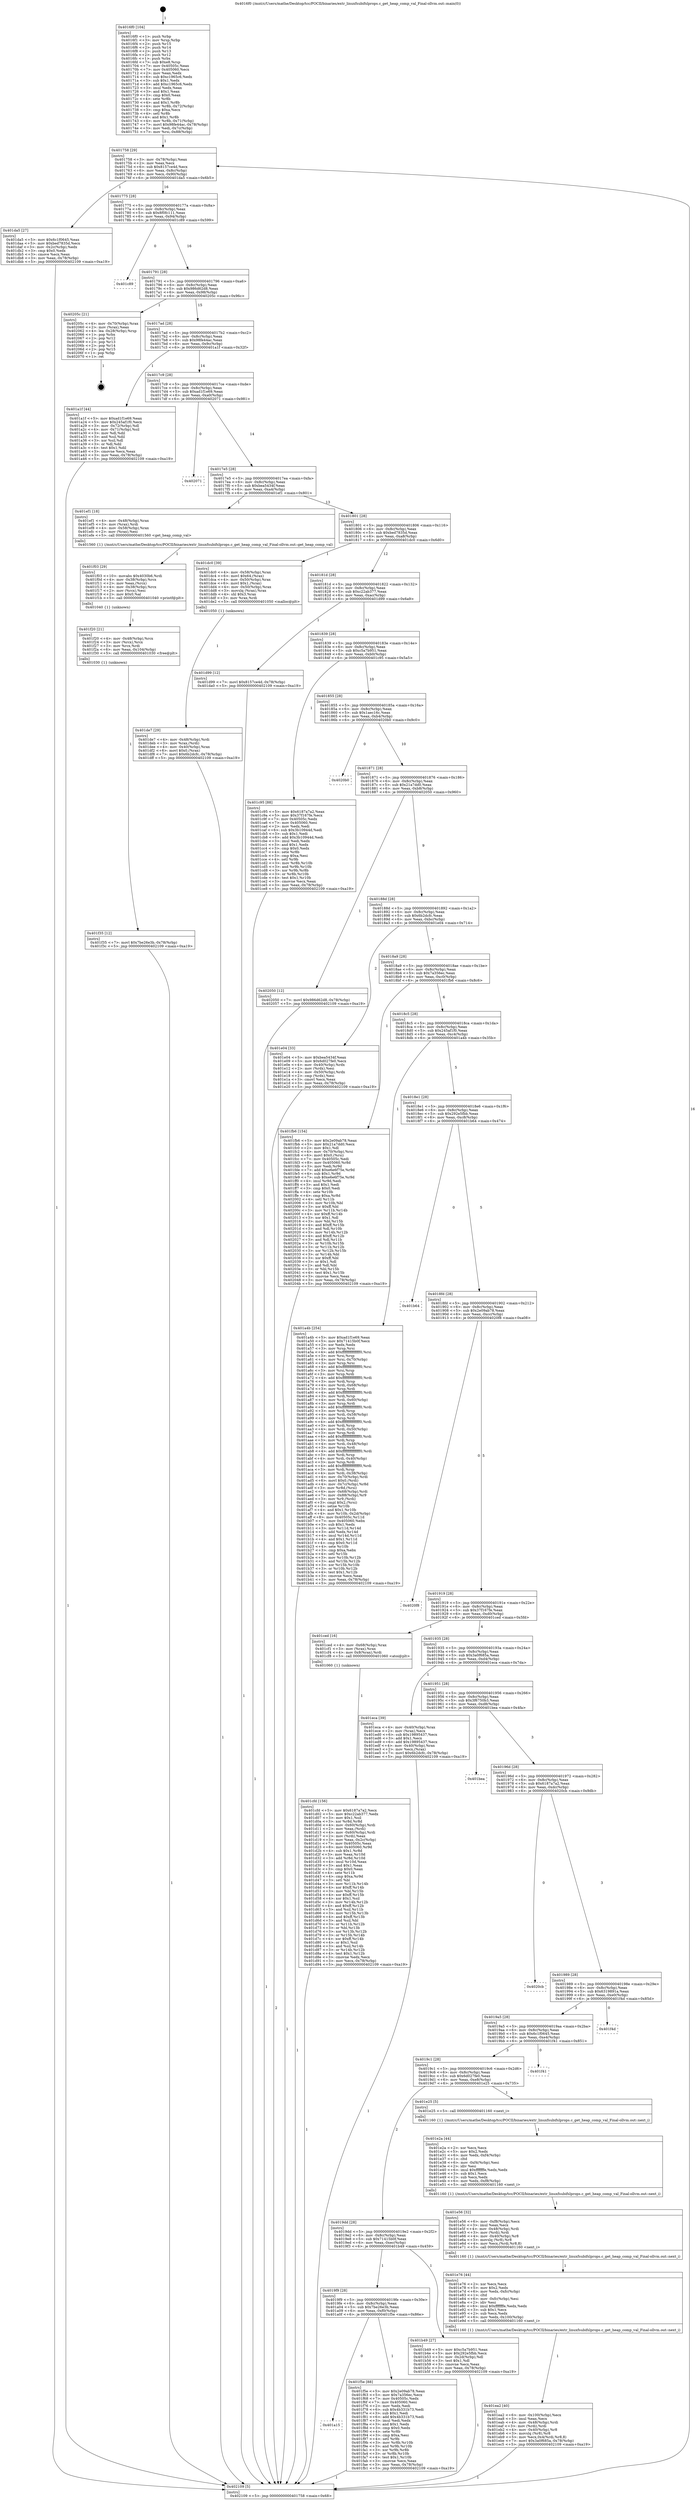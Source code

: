 digraph "0x4016f0" {
  label = "0x4016f0 (/mnt/c/Users/mathe/Desktop/tcc/POCII/binaries/extr_linuxfsubifslprops.c_get_heap_comp_val_Final-ollvm.out::main(0))"
  labelloc = "t"
  node[shape=record]

  Entry [label="",width=0.3,height=0.3,shape=circle,fillcolor=black,style=filled]
  "0x401758" [label="{
     0x401758 [29]\l
     | [instrs]\l
     &nbsp;&nbsp;0x401758 \<+3\>: mov -0x78(%rbp),%eax\l
     &nbsp;&nbsp;0x40175b \<+2\>: mov %eax,%ecx\l
     &nbsp;&nbsp;0x40175d \<+6\>: sub $0x8157ce4d,%ecx\l
     &nbsp;&nbsp;0x401763 \<+6\>: mov %eax,-0x8c(%rbp)\l
     &nbsp;&nbsp;0x401769 \<+6\>: mov %ecx,-0x90(%rbp)\l
     &nbsp;&nbsp;0x40176f \<+6\>: je 0000000000401da5 \<main+0x6b5\>\l
  }"]
  "0x401da5" [label="{
     0x401da5 [27]\l
     | [instrs]\l
     &nbsp;&nbsp;0x401da5 \<+5\>: mov $0x6c1f0645,%eax\l
     &nbsp;&nbsp;0x401daa \<+5\>: mov $0xbed7835d,%ecx\l
     &nbsp;&nbsp;0x401daf \<+3\>: mov -0x2c(%rbp),%edx\l
     &nbsp;&nbsp;0x401db2 \<+3\>: cmp $0x0,%edx\l
     &nbsp;&nbsp;0x401db5 \<+3\>: cmove %ecx,%eax\l
     &nbsp;&nbsp;0x401db8 \<+3\>: mov %eax,-0x78(%rbp)\l
     &nbsp;&nbsp;0x401dbb \<+5\>: jmp 0000000000402109 \<main+0xa19\>\l
  }"]
  "0x401775" [label="{
     0x401775 [28]\l
     | [instrs]\l
     &nbsp;&nbsp;0x401775 \<+5\>: jmp 000000000040177a \<main+0x8a\>\l
     &nbsp;&nbsp;0x40177a \<+6\>: mov -0x8c(%rbp),%eax\l
     &nbsp;&nbsp;0x401780 \<+5\>: sub $0x8f0fc111,%eax\l
     &nbsp;&nbsp;0x401785 \<+6\>: mov %eax,-0x94(%rbp)\l
     &nbsp;&nbsp;0x40178b \<+6\>: je 0000000000401c89 \<main+0x599\>\l
  }"]
  Exit [label="",width=0.3,height=0.3,shape=circle,fillcolor=black,style=filled,peripheries=2]
  "0x401c89" [label="{
     0x401c89\l
  }", style=dashed]
  "0x401791" [label="{
     0x401791 [28]\l
     | [instrs]\l
     &nbsp;&nbsp;0x401791 \<+5\>: jmp 0000000000401796 \<main+0xa6\>\l
     &nbsp;&nbsp;0x401796 \<+6\>: mov -0x8c(%rbp),%eax\l
     &nbsp;&nbsp;0x40179c \<+5\>: sub $0x986d62d8,%eax\l
     &nbsp;&nbsp;0x4017a1 \<+6\>: mov %eax,-0x98(%rbp)\l
     &nbsp;&nbsp;0x4017a7 \<+6\>: je 000000000040205c \<main+0x96c\>\l
  }"]
  "0x401a15" [label="{
     0x401a15\l
  }", style=dashed]
  "0x40205c" [label="{
     0x40205c [21]\l
     | [instrs]\l
     &nbsp;&nbsp;0x40205c \<+4\>: mov -0x70(%rbp),%rax\l
     &nbsp;&nbsp;0x402060 \<+2\>: mov (%rax),%eax\l
     &nbsp;&nbsp;0x402062 \<+4\>: lea -0x28(%rbp),%rsp\l
     &nbsp;&nbsp;0x402066 \<+1\>: pop %rbx\l
     &nbsp;&nbsp;0x402067 \<+2\>: pop %r12\l
     &nbsp;&nbsp;0x402069 \<+2\>: pop %r13\l
     &nbsp;&nbsp;0x40206b \<+2\>: pop %r14\l
     &nbsp;&nbsp;0x40206d \<+2\>: pop %r15\l
     &nbsp;&nbsp;0x40206f \<+1\>: pop %rbp\l
     &nbsp;&nbsp;0x402070 \<+1\>: ret\l
  }"]
  "0x4017ad" [label="{
     0x4017ad [28]\l
     | [instrs]\l
     &nbsp;&nbsp;0x4017ad \<+5\>: jmp 00000000004017b2 \<main+0xc2\>\l
     &nbsp;&nbsp;0x4017b2 \<+6\>: mov -0x8c(%rbp),%eax\l
     &nbsp;&nbsp;0x4017b8 \<+5\>: sub $0x98fe44ac,%eax\l
     &nbsp;&nbsp;0x4017bd \<+6\>: mov %eax,-0x9c(%rbp)\l
     &nbsp;&nbsp;0x4017c3 \<+6\>: je 0000000000401a1f \<main+0x32f\>\l
  }"]
  "0x401f5e" [label="{
     0x401f5e [88]\l
     | [instrs]\l
     &nbsp;&nbsp;0x401f5e \<+5\>: mov $0x2e09ab78,%eax\l
     &nbsp;&nbsp;0x401f63 \<+5\>: mov $0x7a356ec,%ecx\l
     &nbsp;&nbsp;0x401f68 \<+7\>: mov 0x40505c,%edx\l
     &nbsp;&nbsp;0x401f6f \<+7\>: mov 0x405060,%esi\l
     &nbsp;&nbsp;0x401f76 \<+2\>: mov %edx,%edi\l
     &nbsp;&nbsp;0x401f78 \<+6\>: sub $0x4b331b73,%edi\l
     &nbsp;&nbsp;0x401f7e \<+3\>: sub $0x1,%edi\l
     &nbsp;&nbsp;0x401f81 \<+6\>: add $0x4b331b73,%edi\l
     &nbsp;&nbsp;0x401f87 \<+3\>: imul %edi,%edx\l
     &nbsp;&nbsp;0x401f8a \<+3\>: and $0x1,%edx\l
     &nbsp;&nbsp;0x401f8d \<+3\>: cmp $0x0,%edx\l
     &nbsp;&nbsp;0x401f90 \<+4\>: sete %r8b\l
     &nbsp;&nbsp;0x401f94 \<+3\>: cmp $0xa,%esi\l
     &nbsp;&nbsp;0x401f97 \<+4\>: setl %r9b\l
     &nbsp;&nbsp;0x401f9b \<+3\>: mov %r8b,%r10b\l
     &nbsp;&nbsp;0x401f9e \<+3\>: and %r9b,%r10b\l
     &nbsp;&nbsp;0x401fa1 \<+3\>: xor %r9b,%r8b\l
     &nbsp;&nbsp;0x401fa4 \<+3\>: or %r8b,%r10b\l
     &nbsp;&nbsp;0x401fa7 \<+4\>: test $0x1,%r10b\l
     &nbsp;&nbsp;0x401fab \<+3\>: cmovne %ecx,%eax\l
     &nbsp;&nbsp;0x401fae \<+3\>: mov %eax,-0x78(%rbp)\l
     &nbsp;&nbsp;0x401fb1 \<+5\>: jmp 0000000000402109 \<main+0xa19\>\l
  }"]
  "0x401a1f" [label="{
     0x401a1f [44]\l
     | [instrs]\l
     &nbsp;&nbsp;0x401a1f \<+5\>: mov $0xad1f1e69,%eax\l
     &nbsp;&nbsp;0x401a24 \<+5\>: mov $0x245af1f0,%ecx\l
     &nbsp;&nbsp;0x401a29 \<+3\>: mov -0x72(%rbp),%dl\l
     &nbsp;&nbsp;0x401a2c \<+4\>: mov -0x71(%rbp),%sil\l
     &nbsp;&nbsp;0x401a30 \<+3\>: mov %dl,%dil\l
     &nbsp;&nbsp;0x401a33 \<+3\>: and %sil,%dil\l
     &nbsp;&nbsp;0x401a36 \<+3\>: xor %sil,%dl\l
     &nbsp;&nbsp;0x401a39 \<+3\>: or %dl,%dil\l
     &nbsp;&nbsp;0x401a3c \<+4\>: test $0x1,%dil\l
     &nbsp;&nbsp;0x401a40 \<+3\>: cmovne %ecx,%eax\l
     &nbsp;&nbsp;0x401a43 \<+3\>: mov %eax,-0x78(%rbp)\l
     &nbsp;&nbsp;0x401a46 \<+5\>: jmp 0000000000402109 \<main+0xa19\>\l
  }"]
  "0x4017c9" [label="{
     0x4017c9 [28]\l
     | [instrs]\l
     &nbsp;&nbsp;0x4017c9 \<+5\>: jmp 00000000004017ce \<main+0xde\>\l
     &nbsp;&nbsp;0x4017ce \<+6\>: mov -0x8c(%rbp),%eax\l
     &nbsp;&nbsp;0x4017d4 \<+5\>: sub $0xad1f1e69,%eax\l
     &nbsp;&nbsp;0x4017d9 \<+6\>: mov %eax,-0xa0(%rbp)\l
     &nbsp;&nbsp;0x4017df \<+6\>: je 0000000000402071 \<main+0x981\>\l
  }"]
  "0x402109" [label="{
     0x402109 [5]\l
     | [instrs]\l
     &nbsp;&nbsp;0x402109 \<+5\>: jmp 0000000000401758 \<main+0x68\>\l
  }"]
  "0x4016f0" [label="{
     0x4016f0 [104]\l
     | [instrs]\l
     &nbsp;&nbsp;0x4016f0 \<+1\>: push %rbp\l
     &nbsp;&nbsp;0x4016f1 \<+3\>: mov %rsp,%rbp\l
     &nbsp;&nbsp;0x4016f4 \<+2\>: push %r15\l
     &nbsp;&nbsp;0x4016f6 \<+2\>: push %r14\l
     &nbsp;&nbsp;0x4016f8 \<+2\>: push %r13\l
     &nbsp;&nbsp;0x4016fa \<+2\>: push %r12\l
     &nbsp;&nbsp;0x4016fc \<+1\>: push %rbx\l
     &nbsp;&nbsp;0x4016fd \<+7\>: sub $0xe8,%rsp\l
     &nbsp;&nbsp;0x401704 \<+7\>: mov 0x40505c,%eax\l
     &nbsp;&nbsp;0x40170b \<+7\>: mov 0x405060,%ecx\l
     &nbsp;&nbsp;0x401712 \<+2\>: mov %eax,%edx\l
     &nbsp;&nbsp;0x401714 \<+6\>: sub $0xc1965c6,%edx\l
     &nbsp;&nbsp;0x40171a \<+3\>: sub $0x1,%edx\l
     &nbsp;&nbsp;0x40171d \<+6\>: add $0xc1965c6,%edx\l
     &nbsp;&nbsp;0x401723 \<+3\>: imul %edx,%eax\l
     &nbsp;&nbsp;0x401726 \<+3\>: and $0x1,%eax\l
     &nbsp;&nbsp;0x401729 \<+3\>: cmp $0x0,%eax\l
     &nbsp;&nbsp;0x40172c \<+4\>: sete %r8b\l
     &nbsp;&nbsp;0x401730 \<+4\>: and $0x1,%r8b\l
     &nbsp;&nbsp;0x401734 \<+4\>: mov %r8b,-0x72(%rbp)\l
     &nbsp;&nbsp;0x401738 \<+3\>: cmp $0xa,%ecx\l
     &nbsp;&nbsp;0x40173b \<+4\>: setl %r8b\l
     &nbsp;&nbsp;0x40173f \<+4\>: and $0x1,%r8b\l
     &nbsp;&nbsp;0x401743 \<+4\>: mov %r8b,-0x71(%rbp)\l
     &nbsp;&nbsp;0x401747 \<+7\>: movl $0x98fe44ac,-0x78(%rbp)\l
     &nbsp;&nbsp;0x40174e \<+3\>: mov %edi,-0x7c(%rbp)\l
     &nbsp;&nbsp;0x401751 \<+7\>: mov %rsi,-0x88(%rbp)\l
  }"]
  "0x401f35" [label="{
     0x401f35 [12]\l
     | [instrs]\l
     &nbsp;&nbsp;0x401f35 \<+7\>: movl $0x7be26e3b,-0x78(%rbp)\l
     &nbsp;&nbsp;0x401f3c \<+5\>: jmp 0000000000402109 \<main+0xa19\>\l
  }"]
  "0x402071" [label="{
     0x402071\l
  }", style=dashed]
  "0x4017e5" [label="{
     0x4017e5 [28]\l
     | [instrs]\l
     &nbsp;&nbsp;0x4017e5 \<+5\>: jmp 00000000004017ea \<main+0xfa\>\l
     &nbsp;&nbsp;0x4017ea \<+6\>: mov -0x8c(%rbp),%eax\l
     &nbsp;&nbsp;0x4017f0 \<+5\>: sub $0xbea5434f,%eax\l
     &nbsp;&nbsp;0x4017f5 \<+6\>: mov %eax,-0xa4(%rbp)\l
     &nbsp;&nbsp;0x4017fb \<+6\>: je 0000000000401ef1 \<main+0x801\>\l
  }"]
  "0x401f20" [label="{
     0x401f20 [21]\l
     | [instrs]\l
     &nbsp;&nbsp;0x401f20 \<+4\>: mov -0x48(%rbp),%rcx\l
     &nbsp;&nbsp;0x401f24 \<+3\>: mov (%rcx),%rcx\l
     &nbsp;&nbsp;0x401f27 \<+3\>: mov %rcx,%rdi\l
     &nbsp;&nbsp;0x401f2a \<+6\>: mov %eax,-0x104(%rbp)\l
     &nbsp;&nbsp;0x401f30 \<+5\>: call 0000000000401030 \<free@plt\>\l
     | [calls]\l
     &nbsp;&nbsp;0x401030 \{1\} (unknown)\l
  }"]
  "0x401ef1" [label="{
     0x401ef1 [18]\l
     | [instrs]\l
     &nbsp;&nbsp;0x401ef1 \<+4\>: mov -0x48(%rbp),%rax\l
     &nbsp;&nbsp;0x401ef5 \<+3\>: mov (%rax),%rdi\l
     &nbsp;&nbsp;0x401ef8 \<+4\>: mov -0x58(%rbp),%rax\l
     &nbsp;&nbsp;0x401efc \<+2\>: mov (%rax),%esi\l
     &nbsp;&nbsp;0x401efe \<+5\>: call 0000000000401560 \<get_heap_comp_val\>\l
     | [calls]\l
     &nbsp;&nbsp;0x401560 \{1\} (/mnt/c/Users/mathe/Desktop/tcc/POCII/binaries/extr_linuxfsubifslprops.c_get_heap_comp_val_Final-ollvm.out::get_heap_comp_val)\l
  }"]
  "0x401801" [label="{
     0x401801 [28]\l
     | [instrs]\l
     &nbsp;&nbsp;0x401801 \<+5\>: jmp 0000000000401806 \<main+0x116\>\l
     &nbsp;&nbsp;0x401806 \<+6\>: mov -0x8c(%rbp),%eax\l
     &nbsp;&nbsp;0x40180c \<+5\>: sub $0xbed7835d,%eax\l
     &nbsp;&nbsp;0x401811 \<+6\>: mov %eax,-0xa8(%rbp)\l
     &nbsp;&nbsp;0x401817 \<+6\>: je 0000000000401dc0 \<main+0x6d0\>\l
  }"]
  "0x401f03" [label="{
     0x401f03 [29]\l
     | [instrs]\l
     &nbsp;&nbsp;0x401f03 \<+10\>: movabs $0x4030b6,%rdi\l
     &nbsp;&nbsp;0x401f0d \<+4\>: mov -0x38(%rbp),%rcx\l
     &nbsp;&nbsp;0x401f11 \<+2\>: mov %eax,(%rcx)\l
     &nbsp;&nbsp;0x401f13 \<+4\>: mov -0x38(%rbp),%rcx\l
     &nbsp;&nbsp;0x401f17 \<+2\>: mov (%rcx),%esi\l
     &nbsp;&nbsp;0x401f19 \<+2\>: mov $0x0,%al\l
     &nbsp;&nbsp;0x401f1b \<+5\>: call 0000000000401040 \<printf@plt\>\l
     | [calls]\l
     &nbsp;&nbsp;0x401040 \{1\} (unknown)\l
  }"]
  "0x401dc0" [label="{
     0x401dc0 [39]\l
     | [instrs]\l
     &nbsp;&nbsp;0x401dc0 \<+4\>: mov -0x58(%rbp),%rax\l
     &nbsp;&nbsp;0x401dc4 \<+6\>: movl $0x64,(%rax)\l
     &nbsp;&nbsp;0x401dca \<+4\>: mov -0x50(%rbp),%rax\l
     &nbsp;&nbsp;0x401dce \<+6\>: movl $0x1,(%rax)\l
     &nbsp;&nbsp;0x401dd4 \<+4\>: mov -0x50(%rbp),%rax\l
     &nbsp;&nbsp;0x401dd8 \<+3\>: movslq (%rax),%rax\l
     &nbsp;&nbsp;0x401ddb \<+4\>: shl $0x3,%rax\l
     &nbsp;&nbsp;0x401ddf \<+3\>: mov %rax,%rdi\l
     &nbsp;&nbsp;0x401de2 \<+5\>: call 0000000000401050 \<malloc@plt\>\l
     | [calls]\l
     &nbsp;&nbsp;0x401050 \{1\} (unknown)\l
  }"]
  "0x40181d" [label="{
     0x40181d [28]\l
     | [instrs]\l
     &nbsp;&nbsp;0x40181d \<+5\>: jmp 0000000000401822 \<main+0x132\>\l
     &nbsp;&nbsp;0x401822 \<+6\>: mov -0x8c(%rbp),%eax\l
     &nbsp;&nbsp;0x401828 \<+5\>: sub $0xc22ab377,%eax\l
     &nbsp;&nbsp;0x40182d \<+6\>: mov %eax,-0xac(%rbp)\l
     &nbsp;&nbsp;0x401833 \<+6\>: je 0000000000401d99 \<main+0x6a9\>\l
  }"]
  "0x401ea2" [label="{
     0x401ea2 [40]\l
     | [instrs]\l
     &nbsp;&nbsp;0x401ea2 \<+6\>: mov -0x100(%rbp),%ecx\l
     &nbsp;&nbsp;0x401ea8 \<+3\>: imul %eax,%ecx\l
     &nbsp;&nbsp;0x401eab \<+4\>: mov -0x48(%rbp),%rdi\l
     &nbsp;&nbsp;0x401eaf \<+3\>: mov (%rdi),%rdi\l
     &nbsp;&nbsp;0x401eb2 \<+4\>: mov -0x40(%rbp),%r8\l
     &nbsp;&nbsp;0x401eb6 \<+3\>: movslq (%r8),%r8\l
     &nbsp;&nbsp;0x401eb9 \<+5\>: mov %ecx,0x4(%rdi,%r8,8)\l
     &nbsp;&nbsp;0x401ebe \<+7\>: movl $0x3a0f685a,-0x78(%rbp)\l
     &nbsp;&nbsp;0x401ec5 \<+5\>: jmp 0000000000402109 \<main+0xa19\>\l
  }"]
  "0x401d99" [label="{
     0x401d99 [12]\l
     | [instrs]\l
     &nbsp;&nbsp;0x401d99 \<+7\>: movl $0x8157ce4d,-0x78(%rbp)\l
     &nbsp;&nbsp;0x401da0 \<+5\>: jmp 0000000000402109 \<main+0xa19\>\l
  }"]
  "0x401839" [label="{
     0x401839 [28]\l
     | [instrs]\l
     &nbsp;&nbsp;0x401839 \<+5\>: jmp 000000000040183e \<main+0x14e\>\l
     &nbsp;&nbsp;0x40183e \<+6\>: mov -0x8c(%rbp),%eax\l
     &nbsp;&nbsp;0x401844 \<+5\>: sub $0xc5a7b951,%eax\l
     &nbsp;&nbsp;0x401849 \<+6\>: mov %eax,-0xb0(%rbp)\l
     &nbsp;&nbsp;0x40184f \<+6\>: je 0000000000401c95 \<main+0x5a5\>\l
  }"]
  "0x401e76" [label="{
     0x401e76 [44]\l
     | [instrs]\l
     &nbsp;&nbsp;0x401e76 \<+2\>: xor %ecx,%ecx\l
     &nbsp;&nbsp;0x401e78 \<+5\>: mov $0x2,%edx\l
     &nbsp;&nbsp;0x401e7d \<+6\>: mov %edx,-0xfc(%rbp)\l
     &nbsp;&nbsp;0x401e83 \<+1\>: cltd\l
     &nbsp;&nbsp;0x401e84 \<+6\>: mov -0xfc(%rbp),%esi\l
     &nbsp;&nbsp;0x401e8a \<+2\>: idiv %esi\l
     &nbsp;&nbsp;0x401e8c \<+6\>: imul $0xfffffffe,%edx,%edx\l
     &nbsp;&nbsp;0x401e92 \<+3\>: sub $0x1,%ecx\l
     &nbsp;&nbsp;0x401e95 \<+2\>: sub %ecx,%edx\l
     &nbsp;&nbsp;0x401e97 \<+6\>: mov %edx,-0x100(%rbp)\l
     &nbsp;&nbsp;0x401e9d \<+5\>: call 0000000000401160 \<next_i\>\l
     | [calls]\l
     &nbsp;&nbsp;0x401160 \{1\} (/mnt/c/Users/mathe/Desktop/tcc/POCII/binaries/extr_linuxfsubifslprops.c_get_heap_comp_val_Final-ollvm.out::next_i)\l
  }"]
  "0x401c95" [label="{
     0x401c95 [88]\l
     | [instrs]\l
     &nbsp;&nbsp;0x401c95 \<+5\>: mov $0x6187a7a2,%eax\l
     &nbsp;&nbsp;0x401c9a \<+5\>: mov $0x37f167fe,%ecx\l
     &nbsp;&nbsp;0x401c9f \<+7\>: mov 0x40505c,%edx\l
     &nbsp;&nbsp;0x401ca6 \<+7\>: mov 0x405060,%esi\l
     &nbsp;&nbsp;0x401cad \<+2\>: mov %edx,%edi\l
     &nbsp;&nbsp;0x401caf \<+6\>: sub $0x3b10944d,%edi\l
     &nbsp;&nbsp;0x401cb5 \<+3\>: sub $0x1,%edi\l
     &nbsp;&nbsp;0x401cb8 \<+6\>: add $0x3b10944d,%edi\l
     &nbsp;&nbsp;0x401cbe \<+3\>: imul %edi,%edx\l
     &nbsp;&nbsp;0x401cc1 \<+3\>: and $0x1,%edx\l
     &nbsp;&nbsp;0x401cc4 \<+3\>: cmp $0x0,%edx\l
     &nbsp;&nbsp;0x401cc7 \<+4\>: sete %r8b\l
     &nbsp;&nbsp;0x401ccb \<+3\>: cmp $0xa,%esi\l
     &nbsp;&nbsp;0x401cce \<+4\>: setl %r9b\l
     &nbsp;&nbsp;0x401cd2 \<+3\>: mov %r8b,%r10b\l
     &nbsp;&nbsp;0x401cd5 \<+3\>: and %r9b,%r10b\l
     &nbsp;&nbsp;0x401cd8 \<+3\>: xor %r9b,%r8b\l
     &nbsp;&nbsp;0x401cdb \<+3\>: or %r8b,%r10b\l
     &nbsp;&nbsp;0x401cde \<+4\>: test $0x1,%r10b\l
     &nbsp;&nbsp;0x401ce2 \<+3\>: cmovne %ecx,%eax\l
     &nbsp;&nbsp;0x401ce5 \<+3\>: mov %eax,-0x78(%rbp)\l
     &nbsp;&nbsp;0x401ce8 \<+5\>: jmp 0000000000402109 \<main+0xa19\>\l
  }"]
  "0x401855" [label="{
     0x401855 [28]\l
     | [instrs]\l
     &nbsp;&nbsp;0x401855 \<+5\>: jmp 000000000040185a \<main+0x16a\>\l
     &nbsp;&nbsp;0x40185a \<+6\>: mov -0x8c(%rbp),%eax\l
     &nbsp;&nbsp;0x401860 \<+5\>: sub $0x1aec16c,%eax\l
     &nbsp;&nbsp;0x401865 \<+6\>: mov %eax,-0xb4(%rbp)\l
     &nbsp;&nbsp;0x40186b \<+6\>: je 00000000004020b0 \<main+0x9c0\>\l
  }"]
  "0x401e56" [label="{
     0x401e56 [32]\l
     | [instrs]\l
     &nbsp;&nbsp;0x401e56 \<+6\>: mov -0xf8(%rbp),%ecx\l
     &nbsp;&nbsp;0x401e5c \<+3\>: imul %eax,%ecx\l
     &nbsp;&nbsp;0x401e5f \<+4\>: mov -0x48(%rbp),%rdi\l
     &nbsp;&nbsp;0x401e63 \<+3\>: mov (%rdi),%rdi\l
     &nbsp;&nbsp;0x401e66 \<+4\>: mov -0x40(%rbp),%r8\l
     &nbsp;&nbsp;0x401e6a \<+3\>: movslq (%r8),%r8\l
     &nbsp;&nbsp;0x401e6d \<+4\>: mov %ecx,(%rdi,%r8,8)\l
     &nbsp;&nbsp;0x401e71 \<+5\>: call 0000000000401160 \<next_i\>\l
     | [calls]\l
     &nbsp;&nbsp;0x401160 \{1\} (/mnt/c/Users/mathe/Desktop/tcc/POCII/binaries/extr_linuxfsubifslprops.c_get_heap_comp_val_Final-ollvm.out::next_i)\l
  }"]
  "0x4020b0" [label="{
     0x4020b0\l
  }", style=dashed]
  "0x401871" [label="{
     0x401871 [28]\l
     | [instrs]\l
     &nbsp;&nbsp;0x401871 \<+5\>: jmp 0000000000401876 \<main+0x186\>\l
     &nbsp;&nbsp;0x401876 \<+6\>: mov -0x8c(%rbp),%eax\l
     &nbsp;&nbsp;0x40187c \<+5\>: sub $0x21a7dd0,%eax\l
     &nbsp;&nbsp;0x401881 \<+6\>: mov %eax,-0xb8(%rbp)\l
     &nbsp;&nbsp;0x401887 \<+6\>: je 0000000000402050 \<main+0x960\>\l
  }"]
  "0x401e2a" [label="{
     0x401e2a [44]\l
     | [instrs]\l
     &nbsp;&nbsp;0x401e2a \<+2\>: xor %ecx,%ecx\l
     &nbsp;&nbsp;0x401e2c \<+5\>: mov $0x2,%edx\l
     &nbsp;&nbsp;0x401e31 \<+6\>: mov %edx,-0xf4(%rbp)\l
     &nbsp;&nbsp;0x401e37 \<+1\>: cltd\l
     &nbsp;&nbsp;0x401e38 \<+6\>: mov -0xf4(%rbp),%esi\l
     &nbsp;&nbsp;0x401e3e \<+2\>: idiv %esi\l
     &nbsp;&nbsp;0x401e40 \<+6\>: imul $0xfffffffe,%edx,%edx\l
     &nbsp;&nbsp;0x401e46 \<+3\>: sub $0x1,%ecx\l
     &nbsp;&nbsp;0x401e49 \<+2\>: sub %ecx,%edx\l
     &nbsp;&nbsp;0x401e4b \<+6\>: mov %edx,-0xf8(%rbp)\l
     &nbsp;&nbsp;0x401e51 \<+5\>: call 0000000000401160 \<next_i\>\l
     | [calls]\l
     &nbsp;&nbsp;0x401160 \{1\} (/mnt/c/Users/mathe/Desktop/tcc/POCII/binaries/extr_linuxfsubifslprops.c_get_heap_comp_val_Final-ollvm.out::next_i)\l
  }"]
  "0x402050" [label="{
     0x402050 [12]\l
     | [instrs]\l
     &nbsp;&nbsp;0x402050 \<+7\>: movl $0x986d62d8,-0x78(%rbp)\l
     &nbsp;&nbsp;0x402057 \<+5\>: jmp 0000000000402109 \<main+0xa19\>\l
  }"]
  "0x40188d" [label="{
     0x40188d [28]\l
     | [instrs]\l
     &nbsp;&nbsp;0x40188d \<+5\>: jmp 0000000000401892 \<main+0x1a2\>\l
     &nbsp;&nbsp;0x401892 \<+6\>: mov -0x8c(%rbp),%eax\l
     &nbsp;&nbsp;0x401898 \<+5\>: sub $0x6b2dcfc,%eax\l
     &nbsp;&nbsp;0x40189d \<+6\>: mov %eax,-0xbc(%rbp)\l
     &nbsp;&nbsp;0x4018a3 \<+6\>: je 0000000000401e04 \<main+0x714\>\l
  }"]
  "0x401de7" [label="{
     0x401de7 [29]\l
     | [instrs]\l
     &nbsp;&nbsp;0x401de7 \<+4\>: mov -0x48(%rbp),%rdi\l
     &nbsp;&nbsp;0x401deb \<+3\>: mov %rax,(%rdi)\l
     &nbsp;&nbsp;0x401dee \<+4\>: mov -0x40(%rbp),%rax\l
     &nbsp;&nbsp;0x401df2 \<+6\>: movl $0x0,(%rax)\l
     &nbsp;&nbsp;0x401df8 \<+7\>: movl $0x6b2dcfc,-0x78(%rbp)\l
     &nbsp;&nbsp;0x401dff \<+5\>: jmp 0000000000402109 \<main+0xa19\>\l
  }"]
  "0x401e04" [label="{
     0x401e04 [33]\l
     | [instrs]\l
     &nbsp;&nbsp;0x401e04 \<+5\>: mov $0xbea5434f,%eax\l
     &nbsp;&nbsp;0x401e09 \<+5\>: mov $0x6d027fe0,%ecx\l
     &nbsp;&nbsp;0x401e0e \<+4\>: mov -0x40(%rbp),%rdx\l
     &nbsp;&nbsp;0x401e12 \<+2\>: mov (%rdx),%esi\l
     &nbsp;&nbsp;0x401e14 \<+4\>: mov -0x50(%rbp),%rdx\l
     &nbsp;&nbsp;0x401e18 \<+2\>: cmp (%rdx),%esi\l
     &nbsp;&nbsp;0x401e1a \<+3\>: cmovl %ecx,%eax\l
     &nbsp;&nbsp;0x401e1d \<+3\>: mov %eax,-0x78(%rbp)\l
     &nbsp;&nbsp;0x401e20 \<+5\>: jmp 0000000000402109 \<main+0xa19\>\l
  }"]
  "0x4018a9" [label="{
     0x4018a9 [28]\l
     | [instrs]\l
     &nbsp;&nbsp;0x4018a9 \<+5\>: jmp 00000000004018ae \<main+0x1be\>\l
     &nbsp;&nbsp;0x4018ae \<+6\>: mov -0x8c(%rbp),%eax\l
     &nbsp;&nbsp;0x4018b4 \<+5\>: sub $0x7a356ec,%eax\l
     &nbsp;&nbsp;0x4018b9 \<+6\>: mov %eax,-0xc0(%rbp)\l
     &nbsp;&nbsp;0x4018bf \<+6\>: je 0000000000401fb6 \<main+0x8c6\>\l
  }"]
  "0x401cfd" [label="{
     0x401cfd [156]\l
     | [instrs]\l
     &nbsp;&nbsp;0x401cfd \<+5\>: mov $0x6187a7a2,%ecx\l
     &nbsp;&nbsp;0x401d02 \<+5\>: mov $0xc22ab377,%edx\l
     &nbsp;&nbsp;0x401d07 \<+3\>: mov $0x1,%sil\l
     &nbsp;&nbsp;0x401d0a \<+3\>: xor %r8d,%r8d\l
     &nbsp;&nbsp;0x401d0d \<+4\>: mov -0x60(%rbp),%rdi\l
     &nbsp;&nbsp;0x401d11 \<+2\>: mov %eax,(%rdi)\l
     &nbsp;&nbsp;0x401d13 \<+4\>: mov -0x60(%rbp),%rdi\l
     &nbsp;&nbsp;0x401d17 \<+2\>: mov (%rdi),%eax\l
     &nbsp;&nbsp;0x401d19 \<+3\>: mov %eax,-0x2c(%rbp)\l
     &nbsp;&nbsp;0x401d1c \<+7\>: mov 0x40505c,%eax\l
     &nbsp;&nbsp;0x401d23 \<+8\>: mov 0x405060,%r9d\l
     &nbsp;&nbsp;0x401d2b \<+4\>: sub $0x1,%r8d\l
     &nbsp;&nbsp;0x401d2f \<+3\>: mov %eax,%r10d\l
     &nbsp;&nbsp;0x401d32 \<+3\>: add %r8d,%r10d\l
     &nbsp;&nbsp;0x401d35 \<+4\>: imul %r10d,%eax\l
     &nbsp;&nbsp;0x401d39 \<+3\>: and $0x1,%eax\l
     &nbsp;&nbsp;0x401d3c \<+3\>: cmp $0x0,%eax\l
     &nbsp;&nbsp;0x401d3f \<+4\>: sete %r11b\l
     &nbsp;&nbsp;0x401d43 \<+4\>: cmp $0xa,%r9d\l
     &nbsp;&nbsp;0x401d47 \<+3\>: setl %bl\l
     &nbsp;&nbsp;0x401d4a \<+3\>: mov %r11b,%r14b\l
     &nbsp;&nbsp;0x401d4d \<+4\>: xor $0xff,%r14b\l
     &nbsp;&nbsp;0x401d51 \<+3\>: mov %bl,%r15b\l
     &nbsp;&nbsp;0x401d54 \<+4\>: xor $0xff,%r15b\l
     &nbsp;&nbsp;0x401d58 \<+4\>: xor $0x1,%sil\l
     &nbsp;&nbsp;0x401d5c \<+3\>: mov %r14b,%r12b\l
     &nbsp;&nbsp;0x401d5f \<+4\>: and $0xff,%r12b\l
     &nbsp;&nbsp;0x401d63 \<+3\>: and %sil,%r11b\l
     &nbsp;&nbsp;0x401d66 \<+3\>: mov %r15b,%r13b\l
     &nbsp;&nbsp;0x401d69 \<+4\>: and $0xff,%r13b\l
     &nbsp;&nbsp;0x401d6d \<+3\>: and %sil,%bl\l
     &nbsp;&nbsp;0x401d70 \<+3\>: or %r11b,%r12b\l
     &nbsp;&nbsp;0x401d73 \<+3\>: or %bl,%r13b\l
     &nbsp;&nbsp;0x401d76 \<+3\>: xor %r13b,%r12b\l
     &nbsp;&nbsp;0x401d79 \<+3\>: or %r15b,%r14b\l
     &nbsp;&nbsp;0x401d7c \<+4\>: xor $0xff,%r14b\l
     &nbsp;&nbsp;0x401d80 \<+4\>: or $0x1,%sil\l
     &nbsp;&nbsp;0x401d84 \<+3\>: and %sil,%r14b\l
     &nbsp;&nbsp;0x401d87 \<+3\>: or %r14b,%r12b\l
     &nbsp;&nbsp;0x401d8a \<+4\>: test $0x1,%r12b\l
     &nbsp;&nbsp;0x401d8e \<+3\>: cmovne %edx,%ecx\l
     &nbsp;&nbsp;0x401d91 \<+3\>: mov %ecx,-0x78(%rbp)\l
     &nbsp;&nbsp;0x401d94 \<+5\>: jmp 0000000000402109 \<main+0xa19\>\l
  }"]
  "0x401fb6" [label="{
     0x401fb6 [154]\l
     | [instrs]\l
     &nbsp;&nbsp;0x401fb6 \<+5\>: mov $0x2e09ab78,%eax\l
     &nbsp;&nbsp;0x401fbb \<+5\>: mov $0x21a7dd0,%ecx\l
     &nbsp;&nbsp;0x401fc0 \<+2\>: mov $0x1,%dl\l
     &nbsp;&nbsp;0x401fc2 \<+4\>: mov -0x70(%rbp),%rsi\l
     &nbsp;&nbsp;0x401fc6 \<+6\>: movl $0x0,(%rsi)\l
     &nbsp;&nbsp;0x401fcc \<+7\>: mov 0x40505c,%edi\l
     &nbsp;&nbsp;0x401fd3 \<+8\>: mov 0x405060,%r8d\l
     &nbsp;&nbsp;0x401fdb \<+3\>: mov %edi,%r9d\l
     &nbsp;&nbsp;0x401fde \<+7\>: add $0xe6e6f75e,%r9d\l
     &nbsp;&nbsp;0x401fe5 \<+4\>: sub $0x1,%r9d\l
     &nbsp;&nbsp;0x401fe9 \<+7\>: sub $0xe6e6f75e,%r9d\l
     &nbsp;&nbsp;0x401ff0 \<+4\>: imul %r9d,%edi\l
     &nbsp;&nbsp;0x401ff4 \<+3\>: and $0x1,%edi\l
     &nbsp;&nbsp;0x401ff7 \<+3\>: cmp $0x0,%edi\l
     &nbsp;&nbsp;0x401ffa \<+4\>: sete %r10b\l
     &nbsp;&nbsp;0x401ffe \<+4\>: cmp $0xa,%r8d\l
     &nbsp;&nbsp;0x402002 \<+4\>: setl %r11b\l
     &nbsp;&nbsp;0x402006 \<+3\>: mov %r10b,%bl\l
     &nbsp;&nbsp;0x402009 \<+3\>: xor $0xff,%bl\l
     &nbsp;&nbsp;0x40200c \<+3\>: mov %r11b,%r14b\l
     &nbsp;&nbsp;0x40200f \<+4\>: xor $0xff,%r14b\l
     &nbsp;&nbsp;0x402013 \<+3\>: xor $0x1,%dl\l
     &nbsp;&nbsp;0x402016 \<+3\>: mov %bl,%r15b\l
     &nbsp;&nbsp;0x402019 \<+4\>: and $0xff,%r15b\l
     &nbsp;&nbsp;0x40201d \<+3\>: and %dl,%r10b\l
     &nbsp;&nbsp;0x402020 \<+3\>: mov %r14b,%r12b\l
     &nbsp;&nbsp;0x402023 \<+4\>: and $0xff,%r12b\l
     &nbsp;&nbsp;0x402027 \<+3\>: and %dl,%r11b\l
     &nbsp;&nbsp;0x40202a \<+3\>: or %r10b,%r15b\l
     &nbsp;&nbsp;0x40202d \<+3\>: or %r11b,%r12b\l
     &nbsp;&nbsp;0x402030 \<+3\>: xor %r12b,%r15b\l
     &nbsp;&nbsp;0x402033 \<+3\>: or %r14b,%bl\l
     &nbsp;&nbsp;0x402036 \<+3\>: xor $0xff,%bl\l
     &nbsp;&nbsp;0x402039 \<+3\>: or $0x1,%dl\l
     &nbsp;&nbsp;0x40203c \<+2\>: and %dl,%bl\l
     &nbsp;&nbsp;0x40203e \<+3\>: or %bl,%r15b\l
     &nbsp;&nbsp;0x402041 \<+4\>: test $0x1,%r15b\l
     &nbsp;&nbsp;0x402045 \<+3\>: cmovne %ecx,%eax\l
     &nbsp;&nbsp;0x402048 \<+3\>: mov %eax,-0x78(%rbp)\l
     &nbsp;&nbsp;0x40204b \<+5\>: jmp 0000000000402109 \<main+0xa19\>\l
  }"]
  "0x4018c5" [label="{
     0x4018c5 [28]\l
     | [instrs]\l
     &nbsp;&nbsp;0x4018c5 \<+5\>: jmp 00000000004018ca \<main+0x1da\>\l
     &nbsp;&nbsp;0x4018ca \<+6\>: mov -0x8c(%rbp),%eax\l
     &nbsp;&nbsp;0x4018d0 \<+5\>: sub $0x245af1f0,%eax\l
     &nbsp;&nbsp;0x4018d5 \<+6\>: mov %eax,-0xc4(%rbp)\l
     &nbsp;&nbsp;0x4018db \<+6\>: je 0000000000401a4b \<main+0x35b\>\l
  }"]
  "0x4019f9" [label="{
     0x4019f9 [28]\l
     | [instrs]\l
     &nbsp;&nbsp;0x4019f9 \<+5\>: jmp 00000000004019fe \<main+0x30e\>\l
     &nbsp;&nbsp;0x4019fe \<+6\>: mov -0x8c(%rbp),%eax\l
     &nbsp;&nbsp;0x401a04 \<+5\>: sub $0x7be26e3b,%eax\l
     &nbsp;&nbsp;0x401a09 \<+6\>: mov %eax,-0xf0(%rbp)\l
     &nbsp;&nbsp;0x401a0f \<+6\>: je 0000000000401f5e \<main+0x86e\>\l
  }"]
  "0x401a4b" [label="{
     0x401a4b [254]\l
     | [instrs]\l
     &nbsp;&nbsp;0x401a4b \<+5\>: mov $0xad1f1e69,%eax\l
     &nbsp;&nbsp;0x401a50 \<+5\>: mov $0x71415b0f,%ecx\l
     &nbsp;&nbsp;0x401a55 \<+2\>: xor %edx,%edx\l
     &nbsp;&nbsp;0x401a57 \<+3\>: mov %rsp,%rsi\l
     &nbsp;&nbsp;0x401a5a \<+4\>: add $0xfffffffffffffff0,%rsi\l
     &nbsp;&nbsp;0x401a5e \<+3\>: mov %rsi,%rsp\l
     &nbsp;&nbsp;0x401a61 \<+4\>: mov %rsi,-0x70(%rbp)\l
     &nbsp;&nbsp;0x401a65 \<+3\>: mov %rsp,%rsi\l
     &nbsp;&nbsp;0x401a68 \<+4\>: add $0xfffffffffffffff0,%rsi\l
     &nbsp;&nbsp;0x401a6c \<+3\>: mov %rsi,%rsp\l
     &nbsp;&nbsp;0x401a6f \<+3\>: mov %rsp,%rdi\l
     &nbsp;&nbsp;0x401a72 \<+4\>: add $0xfffffffffffffff0,%rdi\l
     &nbsp;&nbsp;0x401a76 \<+3\>: mov %rdi,%rsp\l
     &nbsp;&nbsp;0x401a79 \<+4\>: mov %rdi,-0x68(%rbp)\l
     &nbsp;&nbsp;0x401a7d \<+3\>: mov %rsp,%rdi\l
     &nbsp;&nbsp;0x401a80 \<+4\>: add $0xfffffffffffffff0,%rdi\l
     &nbsp;&nbsp;0x401a84 \<+3\>: mov %rdi,%rsp\l
     &nbsp;&nbsp;0x401a87 \<+4\>: mov %rdi,-0x60(%rbp)\l
     &nbsp;&nbsp;0x401a8b \<+3\>: mov %rsp,%rdi\l
     &nbsp;&nbsp;0x401a8e \<+4\>: add $0xfffffffffffffff0,%rdi\l
     &nbsp;&nbsp;0x401a92 \<+3\>: mov %rdi,%rsp\l
     &nbsp;&nbsp;0x401a95 \<+4\>: mov %rdi,-0x58(%rbp)\l
     &nbsp;&nbsp;0x401a99 \<+3\>: mov %rsp,%rdi\l
     &nbsp;&nbsp;0x401a9c \<+4\>: add $0xfffffffffffffff0,%rdi\l
     &nbsp;&nbsp;0x401aa0 \<+3\>: mov %rdi,%rsp\l
     &nbsp;&nbsp;0x401aa3 \<+4\>: mov %rdi,-0x50(%rbp)\l
     &nbsp;&nbsp;0x401aa7 \<+3\>: mov %rsp,%rdi\l
     &nbsp;&nbsp;0x401aaa \<+4\>: add $0xfffffffffffffff0,%rdi\l
     &nbsp;&nbsp;0x401aae \<+3\>: mov %rdi,%rsp\l
     &nbsp;&nbsp;0x401ab1 \<+4\>: mov %rdi,-0x48(%rbp)\l
     &nbsp;&nbsp;0x401ab5 \<+3\>: mov %rsp,%rdi\l
     &nbsp;&nbsp;0x401ab8 \<+4\>: add $0xfffffffffffffff0,%rdi\l
     &nbsp;&nbsp;0x401abc \<+3\>: mov %rdi,%rsp\l
     &nbsp;&nbsp;0x401abf \<+4\>: mov %rdi,-0x40(%rbp)\l
     &nbsp;&nbsp;0x401ac3 \<+3\>: mov %rsp,%rdi\l
     &nbsp;&nbsp;0x401ac6 \<+4\>: add $0xfffffffffffffff0,%rdi\l
     &nbsp;&nbsp;0x401aca \<+3\>: mov %rdi,%rsp\l
     &nbsp;&nbsp;0x401acd \<+4\>: mov %rdi,-0x38(%rbp)\l
     &nbsp;&nbsp;0x401ad1 \<+4\>: mov -0x70(%rbp),%rdi\l
     &nbsp;&nbsp;0x401ad5 \<+6\>: movl $0x0,(%rdi)\l
     &nbsp;&nbsp;0x401adb \<+4\>: mov -0x7c(%rbp),%r8d\l
     &nbsp;&nbsp;0x401adf \<+3\>: mov %r8d,(%rsi)\l
     &nbsp;&nbsp;0x401ae2 \<+4\>: mov -0x68(%rbp),%rdi\l
     &nbsp;&nbsp;0x401ae6 \<+7\>: mov -0x88(%rbp),%r9\l
     &nbsp;&nbsp;0x401aed \<+3\>: mov %r9,(%rdi)\l
     &nbsp;&nbsp;0x401af0 \<+3\>: cmpl $0x2,(%rsi)\l
     &nbsp;&nbsp;0x401af3 \<+4\>: setne %r10b\l
     &nbsp;&nbsp;0x401af7 \<+4\>: and $0x1,%r10b\l
     &nbsp;&nbsp;0x401afb \<+4\>: mov %r10b,-0x2d(%rbp)\l
     &nbsp;&nbsp;0x401aff \<+8\>: mov 0x40505c,%r11d\l
     &nbsp;&nbsp;0x401b07 \<+7\>: mov 0x405060,%ebx\l
     &nbsp;&nbsp;0x401b0e \<+3\>: sub $0x1,%edx\l
     &nbsp;&nbsp;0x401b11 \<+3\>: mov %r11d,%r14d\l
     &nbsp;&nbsp;0x401b14 \<+3\>: add %edx,%r14d\l
     &nbsp;&nbsp;0x401b17 \<+4\>: imul %r14d,%r11d\l
     &nbsp;&nbsp;0x401b1b \<+4\>: and $0x1,%r11d\l
     &nbsp;&nbsp;0x401b1f \<+4\>: cmp $0x0,%r11d\l
     &nbsp;&nbsp;0x401b23 \<+4\>: sete %r10b\l
     &nbsp;&nbsp;0x401b27 \<+3\>: cmp $0xa,%ebx\l
     &nbsp;&nbsp;0x401b2a \<+4\>: setl %r15b\l
     &nbsp;&nbsp;0x401b2e \<+3\>: mov %r10b,%r12b\l
     &nbsp;&nbsp;0x401b31 \<+3\>: and %r15b,%r12b\l
     &nbsp;&nbsp;0x401b34 \<+3\>: xor %r15b,%r10b\l
     &nbsp;&nbsp;0x401b37 \<+3\>: or %r10b,%r12b\l
     &nbsp;&nbsp;0x401b3a \<+4\>: test $0x1,%r12b\l
     &nbsp;&nbsp;0x401b3e \<+3\>: cmovne %ecx,%eax\l
     &nbsp;&nbsp;0x401b41 \<+3\>: mov %eax,-0x78(%rbp)\l
     &nbsp;&nbsp;0x401b44 \<+5\>: jmp 0000000000402109 \<main+0xa19\>\l
  }"]
  "0x4018e1" [label="{
     0x4018e1 [28]\l
     | [instrs]\l
     &nbsp;&nbsp;0x4018e1 \<+5\>: jmp 00000000004018e6 \<main+0x1f6\>\l
     &nbsp;&nbsp;0x4018e6 \<+6\>: mov -0x8c(%rbp),%eax\l
     &nbsp;&nbsp;0x4018ec \<+5\>: sub $0x292e5fbb,%eax\l
     &nbsp;&nbsp;0x4018f1 \<+6\>: mov %eax,-0xc8(%rbp)\l
     &nbsp;&nbsp;0x4018f7 \<+6\>: je 0000000000401b64 \<main+0x474\>\l
  }"]
  "0x401b49" [label="{
     0x401b49 [27]\l
     | [instrs]\l
     &nbsp;&nbsp;0x401b49 \<+5\>: mov $0xc5a7b951,%eax\l
     &nbsp;&nbsp;0x401b4e \<+5\>: mov $0x292e5fbb,%ecx\l
     &nbsp;&nbsp;0x401b53 \<+3\>: mov -0x2d(%rbp),%dl\l
     &nbsp;&nbsp;0x401b56 \<+3\>: test $0x1,%dl\l
     &nbsp;&nbsp;0x401b59 \<+3\>: cmovne %ecx,%eax\l
     &nbsp;&nbsp;0x401b5c \<+3\>: mov %eax,-0x78(%rbp)\l
     &nbsp;&nbsp;0x401b5f \<+5\>: jmp 0000000000402109 \<main+0xa19\>\l
  }"]
  "0x4019dd" [label="{
     0x4019dd [28]\l
     | [instrs]\l
     &nbsp;&nbsp;0x4019dd \<+5\>: jmp 00000000004019e2 \<main+0x2f2\>\l
     &nbsp;&nbsp;0x4019e2 \<+6\>: mov -0x8c(%rbp),%eax\l
     &nbsp;&nbsp;0x4019e8 \<+5\>: sub $0x71415b0f,%eax\l
     &nbsp;&nbsp;0x4019ed \<+6\>: mov %eax,-0xec(%rbp)\l
     &nbsp;&nbsp;0x4019f3 \<+6\>: je 0000000000401b49 \<main+0x459\>\l
  }"]
  "0x401b64" [label="{
     0x401b64\l
  }", style=dashed]
  "0x4018fd" [label="{
     0x4018fd [28]\l
     | [instrs]\l
     &nbsp;&nbsp;0x4018fd \<+5\>: jmp 0000000000401902 \<main+0x212\>\l
     &nbsp;&nbsp;0x401902 \<+6\>: mov -0x8c(%rbp),%eax\l
     &nbsp;&nbsp;0x401908 \<+5\>: sub $0x2e09ab78,%eax\l
     &nbsp;&nbsp;0x40190d \<+6\>: mov %eax,-0xcc(%rbp)\l
     &nbsp;&nbsp;0x401913 \<+6\>: je 00000000004020f8 \<main+0xa08\>\l
  }"]
  "0x401e25" [label="{
     0x401e25 [5]\l
     | [instrs]\l
     &nbsp;&nbsp;0x401e25 \<+5\>: call 0000000000401160 \<next_i\>\l
     | [calls]\l
     &nbsp;&nbsp;0x401160 \{1\} (/mnt/c/Users/mathe/Desktop/tcc/POCII/binaries/extr_linuxfsubifslprops.c_get_heap_comp_val_Final-ollvm.out::next_i)\l
  }"]
  "0x4020f8" [label="{
     0x4020f8\l
  }", style=dashed]
  "0x401919" [label="{
     0x401919 [28]\l
     | [instrs]\l
     &nbsp;&nbsp;0x401919 \<+5\>: jmp 000000000040191e \<main+0x22e\>\l
     &nbsp;&nbsp;0x40191e \<+6\>: mov -0x8c(%rbp),%eax\l
     &nbsp;&nbsp;0x401924 \<+5\>: sub $0x37f167fe,%eax\l
     &nbsp;&nbsp;0x401929 \<+6\>: mov %eax,-0xd0(%rbp)\l
     &nbsp;&nbsp;0x40192f \<+6\>: je 0000000000401ced \<main+0x5fd\>\l
  }"]
  "0x4019c1" [label="{
     0x4019c1 [28]\l
     | [instrs]\l
     &nbsp;&nbsp;0x4019c1 \<+5\>: jmp 00000000004019c6 \<main+0x2d6\>\l
     &nbsp;&nbsp;0x4019c6 \<+6\>: mov -0x8c(%rbp),%eax\l
     &nbsp;&nbsp;0x4019cc \<+5\>: sub $0x6d027fe0,%eax\l
     &nbsp;&nbsp;0x4019d1 \<+6\>: mov %eax,-0xe8(%rbp)\l
     &nbsp;&nbsp;0x4019d7 \<+6\>: je 0000000000401e25 \<main+0x735\>\l
  }"]
  "0x401ced" [label="{
     0x401ced [16]\l
     | [instrs]\l
     &nbsp;&nbsp;0x401ced \<+4\>: mov -0x68(%rbp),%rax\l
     &nbsp;&nbsp;0x401cf1 \<+3\>: mov (%rax),%rax\l
     &nbsp;&nbsp;0x401cf4 \<+4\>: mov 0x8(%rax),%rdi\l
     &nbsp;&nbsp;0x401cf8 \<+5\>: call 0000000000401060 \<atoi@plt\>\l
     | [calls]\l
     &nbsp;&nbsp;0x401060 \{1\} (unknown)\l
  }"]
  "0x401935" [label="{
     0x401935 [28]\l
     | [instrs]\l
     &nbsp;&nbsp;0x401935 \<+5\>: jmp 000000000040193a \<main+0x24a\>\l
     &nbsp;&nbsp;0x40193a \<+6\>: mov -0x8c(%rbp),%eax\l
     &nbsp;&nbsp;0x401940 \<+5\>: sub $0x3a0f685a,%eax\l
     &nbsp;&nbsp;0x401945 \<+6\>: mov %eax,-0xd4(%rbp)\l
     &nbsp;&nbsp;0x40194b \<+6\>: je 0000000000401eca \<main+0x7da\>\l
  }"]
  "0x401f41" [label="{
     0x401f41\l
  }", style=dashed]
  "0x401eca" [label="{
     0x401eca [39]\l
     | [instrs]\l
     &nbsp;&nbsp;0x401eca \<+4\>: mov -0x40(%rbp),%rax\l
     &nbsp;&nbsp;0x401ece \<+2\>: mov (%rax),%ecx\l
     &nbsp;&nbsp;0x401ed0 \<+6\>: sub $0x19895437,%ecx\l
     &nbsp;&nbsp;0x401ed6 \<+3\>: add $0x1,%ecx\l
     &nbsp;&nbsp;0x401ed9 \<+6\>: add $0x19895437,%ecx\l
     &nbsp;&nbsp;0x401edf \<+4\>: mov -0x40(%rbp),%rax\l
     &nbsp;&nbsp;0x401ee3 \<+2\>: mov %ecx,(%rax)\l
     &nbsp;&nbsp;0x401ee5 \<+7\>: movl $0x6b2dcfc,-0x78(%rbp)\l
     &nbsp;&nbsp;0x401eec \<+5\>: jmp 0000000000402109 \<main+0xa19\>\l
  }"]
  "0x401951" [label="{
     0x401951 [28]\l
     | [instrs]\l
     &nbsp;&nbsp;0x401951 \<+5\>: jmp 0000000000401956 \<main+0x266\>\l
     &nbsp;&nbsp;0x401956 \<+6\>: mov -0x8c(%rbp),%eax\l
     &nbsp;&nbsp;0x40195c \<+5\>: sub $0x3f6750b3,%eax\l
     &nbsp;&nbsp;0x401961 \<+6\>: mov %eax,-0xd8(%rbp)\l
     &nbsp;&nbsp;0x401967 \<+6\>: je 0000000000401bea \<main+0x4fa\>\l
  }"]
  "0x4019a5" [label="{
     0x4019a5 [28]\l
     | [instrs]\l
     &nbsp;&nbsp;0x4019a5 \<+5\>: jmp 00000000004019aa \<main+0x2ba\>\l
     &nbsp;&nbsp;0x4019aa \<+6\>: mov -0x8c(%rbp),%eax\l
     &nbsp;&nbsp;0x4019b0 \<+5\>: sub $0x6c1f0645,%eax\l
     &nbsp;&nbsp;0x4019b5 \<+6\>: mov %eax,-0xe4(%rbp)\l
     &nbsp;&nbsp;0x4019bb \<+6\>: je 0000000000401f41 \<main+0x851\>\l
  }"]
  "0x401bea" [label="{
     0x401bea\l
  }", style=dashed]
  "0x40196d" [label="{
     0x40196d [28]\l
     | [instrs]\l
     &nbsp;&nbsp;0x40196d \<+5\>: jmp 0000000000401972 \<main+0x282\>\l
     &nbsp;&nbsp;0x401972 \<+6\>: mov -0x8c(%rbp),%eax\l
     &nbsp;&nbsp;0x401978 \<+5\>: sub $0x6187a7a2,%eax\l
     &nbsp;&nbsp;0x40197d \<+6\>: mov %eax,-0xdc(%rbp)\l
     &nbsp;&nbsp;0x401983 \<+6\>: je 00000000004020cb \<main+0x9db\>\l
  }"]
  "0x401f4d" [label="{
     0x401f4d\l
  }", style=dashed]
  "0x4020cb" [label="{
     0x4020cb\l
  }", style=dashed]
  "0x401989" [label="{
     0x401989 [28]\l
     | [instrs]\l
     &nbsp;&nbsp;0x401989 \<+5\>: jmp 000000000040198e \<main+0x29e\>\l
     &nbsp;&nbsp;0x40198e \<+6\>: mov -0x8c(%rbp),%eax\l
     &nbsp;&nbsp;0x401994 \<+5\>: sub $0x6319891a,%eax\l
     &nbsp;&nbsp;0x401999 \<+6\>: mov %eax,-0xe0(%rbp)\l
     &nbsp;&nbsp;0x40199f \<+6\>: je 0000000000401f4d \<main+0x85d\>\l
  }"]
  Entry -> "0x4016f0" [label=" 1"]
  "0x401758" -> "0x401da5" [label=" 1"]
  "0x401758" -> "0x401775" [label=" 16"]
  "0x40205c" -> Exit [label=" 1"]
  "0x401775" -> "0x401c89" [label=" 0"]
  "0x401775" -> "0x401791" [label=" 16"]
  "0x402050" -> "0x402109" [label=" 1"]
  "0x401791" -> "0x40205c" [label=" 1"]
  "0x401791" -> "0x4017ad" [label=" 15"]
  "0x401fb6" -> "0x402109" [label=" 1"]
  "0x4017ad" -> "0x401a1f" [label=" 1"]
  "0x4017ad" -> "0x4017c9" [label=" 14"]
  "0x401a1f" -> "0x402109" [label=" 1"]
  "0x4016f0" -> "0x401758" [label=" 1"]
  "0x402109" -> "0x401758" [label=" 16"]
  "0x401f5e" -> "0x402109" [label=" 1"]
  "0x4017c9" -> "0x402071" [label=" 0"]
  "0x4017c9" -> "0x4017e5" [label=" 14"]
  "0x4019f9" -> "0x401f5e" [label=" 1"]
  "0x4017e5" -> "0x401ef1" [label=" 1"]
  "0x4017e5" -> "0x401801" [label=" 13"]
  "0x4019f9" -> "0x401a15" [label=" 0"]
  "0x401801" -> "0x401dc0" [label=" 1"]
  "0x401801" -> "0x40181d" [label=" 12"]
  "0x401f35" -> "0x402109" [label=" 1"]
  "0x40181d" -> "0x401d99" [label=" 1"]
  "0x40181d" -> "0x401839" [label=" 11"]
  "0x401f20" -> "0x401f35" [label=" 1"]
  "0x401839" -> "0x401c95" [label=" 1"]
  "0x401839" -> "0x401855" [label=" 10"]
  "0x401f03" -> "0x401f20" [label=" 1"]
  "0x401855" -> "0x4020b0" [label=" 0"]
  "0x401855" -> "0x401871" [label=" 10"]
  "0x401ef1" -> "0x401f03" [label=" 1"]
  "0x401871" -> "0x402050" [label=" 1"]
  "0x401871" -> "0x40188d" [label=" 9"]
  "0x401eca" -> "0x402109" [label=" 1"]
  "0x40188d" -> "0x401e04" [label=" 2"]
  "0x40188d" -> "0x4018a9" [label=" 7"]
  "0x401ea2" -> "0x402109" [label=" 1"]
  "0x4018a9" -> "0x401fb6" [label=" 1"]
  "0x4018a9" -> "0x4018c5" [label=" 6"]
  "0x401e76" -> "0x401ea2" [label=" 1"]
  "0x4018c5" -> "0x401a4b" [label=" 1"]
  "0x4018c5" -> "0x4018e1" [label=" 5"]
  "0x401e56" -> "0x401e76" [label=" 1"]
  "0x401a4b" -> "0x402109" [label=" 1"]
  "0x401e2a" -> "0x401e56" [label=" 1"]
  "0x4018e1" -> "0x401b64" [label=" 0"]
  "0x4018e1" -> "0x4018fd" [label=" 5"]
  "0x401e04" -> "0x402109" [label=" 2"]
  "0x4018fd" -> "0x4020f8" [label=" 0"]
  "0x4018fd" -> "0x401919" [label=" 5"]
  "0x401de7" -> "0x402109" [label=" 1"]
  "0x401919" -> "0x401ced" [label=" 1"]
  "0x401919" -> "0x401935" [label=" 4"]
  "0x401da5" -> "0x402109" [label=" 1"]
  "0x401935" -> "0x401eca" [label=" 1"]
  "0x401935" -> "0x401951" [label=" 3"]
  "0x401d99" -> "0x402109" [label=" 1"]
  "0x401951" -> "0x401bea" [label=" 0"]
  "0x401951" -> "0x40196d" [label=" 3"]
  "0x401ced" -> "0x401cfd" [label=" 1"]
  "0x40196d" -> "0x4020cb" [label=" 0"]
  "0x40196d" -> "0x401989" [label=" 3"]
  "0x401c95" -> "0x402109" [label=" 1"]
  "0x401989" -> "0x401f4d" [label=" 0"]
  "0x401989" -> "0x4019a5" [label=" 3"]
  "0x401cfd" -> "0x402109" [label=" 1"]
  "0x4019a5" -> "0x401f41" [label=" 0"]
  "0x4019a5" -> "0x4019c1" [label=" 3"]
  "0x401dc0" -> "0x401de7" [label=" 1"]
  "0x4019c1" -> "0x401e25" [label=" 1"]
  "0x4019c1" -> "0x4019dd" [label=" 2"]
  "0x401e25" -> "0x401e2a" [label=" 1"]
  "0x4019dd" -> "0x401b49" [label=" 1"]
  "0x4019dd" -> "0x4019f9" [label=" 1"]
  "0x401b49" -> "0x402109" [label=" 1"]
}
